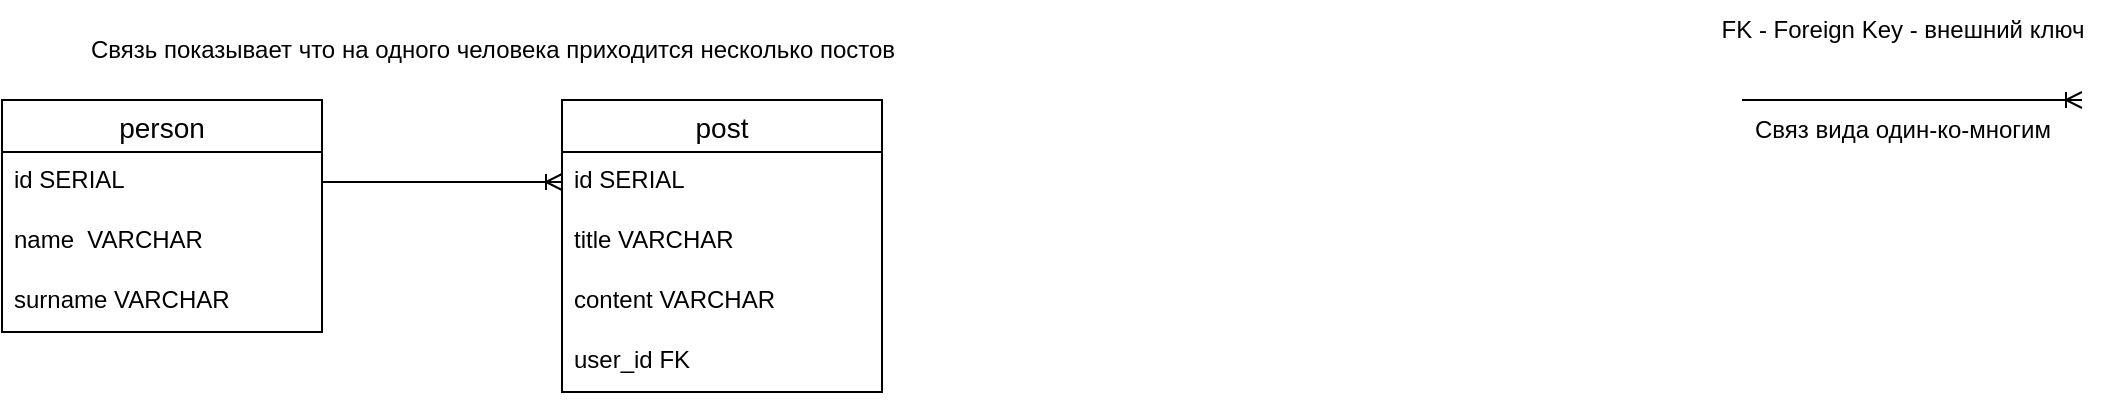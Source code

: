 <mxfile version="22.1.4" type="github">
  <diagram name="Page-1" id="7S5t7LPapnOhtMKpFzu6">
    <mxGraphModel dx="1195" dy="643" grid="1" gridSize="10" guides="1" tooltips="1" connect="1" arrows="1" fold="1" page="1" pageScale="1" pageWidth="1100" pageHeight="850" math="0" shadow="0">
      <root>
        <mxCell id="0" />
        <mxCell id="1" parent="0" />
        <mxCell id="TuhL-R9BCsj_GkGIMn1k-18" value="person" style="swimlane;fontStyle=0;childLayout=stackLayout;horizontal=1;startSize=26;horizontalStack=0;resizeParent=1;resizeParentMax=0;resizeLast=0;collapsible=1;marginBottom=0;align=center;fontSize=14;" vertex="1" parent="1">
          <mxGeometry x="30" y="50" width="160" height="116" as="geometry">
            <mxRectangle x="30" y="50" width="60" height="30" as="alternateBounds" />
          </mxGeometry>
        </mxCell>
        <mxCell id="TuhL-R9BCsj_GkGIMn1k-19" value="id SERIAL" style="text;strokeColor=none;fillColor=none;spacingLeft=4;spacingRight=4;overflow=hidden;rotatable=0;points=[[0,0.5],[1,0.5]];portConstraint=eastwest;fontSize=12;whiteSpace=wrap;html=1;" vertex="1" parent="TuhL-R9BCsj_GkGIMn1k-18">
          <mxGeometry y="26" width="160" height="30" as="geometry" />
        </mxCell>
        <mxCell id="TuhL-R9BCsj_GkGIMn1k-20" value="name&amp;nbsp; VARCHAR" style="text;strokeColor=none;fillColor=none;spacingLeft=4;spacingRight=4;overflow=hidden;rotatable=0;points=[[0,0.5],[1,0.5]];portConstraint=eastwest;fontSize=12;whiteSpace=wrap;html=1;" vertex="1" parent="TuhL-R9BCsj_GkGIMn1k-18">
          <mxGeometry y="56" width="160" height="30" as="geometry" />
        </mxCell>
        <mxCell id="TuhL-R9BCsj_GkGIMn1k-21" value="surname VARCHAR" style="text;strokeColor=none;fillColor=none;spacingLeft=4;spacingRight=4;overflow=hidden;rotatable=0;points=[[0,0.5],[1,0.5]];portConstraint=eastwest;fontSize=12;whiteSpace=wrap;html=1;" vertex="1" parent="TuhL-R9BCsj_GkGIMn1k-18">
          <mxGeometry y="86" width="160" height="30" as="geometry" />
        </mxCell>
        <mxCell id="TuhL-R9BCsj_GkGIMn1k-22" value="post" style="swimlane;fontStyle=0;childLayout=stackLayout;horizontal=1;startSize=26;horizontalStack=0;resizeParent=1;resizeParentMax=0;resizeLast=0;collapsible=1;marginBottom=0;align=center;fontSize=14;" vertex="1" parent="1">
          <mxGeometry x="310" y="50" width="160" height="146" as="geometry">
            <mxRectangle x="30" y="50" width="60" height="30" as="alternateBounds" />
          </mxGeometry>
        </mxCell>
        <mxCell id="TuhL-R9BCsj_GkGIMn1k-23" value="id SERIAL&lt;br&gt;" style="text;strokeColor=none;fillColor=none;spacingLeft=4;spacingRight=4;overflow=hidden;rotatable=0;points=[[0,0.5],[1,0.5]];portConstraint=eastwest;fontSize=12;whiteSpace=wrap;html=1;" vertex="1" parent="TuhL-R9BCsj_GkGIMn1k-22">
          <mxGeometry y="26" width="160" height="30" as="geometry" />
        </mxCell>
        <mxCell id="TuhL-R9BCsj_GkGIMn1k-24" value="title VARCHAR" style="text;strokeColor=none;fillColor=none;spacingLeft=4;spacingRight=4;overflow=hidden;rotatable=0;points=[[0,0.5],[1,0.5]];portConstraint=eastwest;fontSize=12;whiteSpace=wrap;html=1;" vertex="1" parent="TuhL-R9BCsj_GkGIMn1k-22">
          <mxGeometry y="56" width="160" height="30" as="geometry" />
        </mxCell>
        <mxCell id="TuhL-R9BCsj_GkGIMn1k-25" value="content VARCHAR" style="text;strokeColor=none;fillColor=none;spacingLeft=4;spacingRight=4;overflow=hidden;rotatable=0;points=[[0,0.5],[1,0.5]];portConstraint=eastwest;fontSize=12;whiteSpace=wrap;html=1;" vertex="1" parent="TuhL-R9BCsj_GkGIMn1k-22">
          <mxGeometry y="86" width="160" height="30" as="geometry" />
        </mxCell>
        <mxCell id="TuhL-R9BCsj_GkGIMn1k-28" value="user_id FK" style="text;strokeColor=none;fillColor=none;spacingLeft=4;spacingRight=4;overflow=hidden;rotatable=0;points=[[0,0.5],[1,0.5]];portConstraint=eastwest;fontSize=12;whiteSpace=wrap;html=1;" vertex="1" parent="TuhL-R9BCsj_GkGIMn1k-22">
          <mxGeometry y="116" width="160" height="30" as="geometry" />
        </mxCell>
        <mxCell id="TuhL-R9BCsj_GkGIMn1k-31" value="" style="edgeStyle=entityRelationEdgeStyle;fontSize=12;html=1;endArrow=ERoneToMany;rounded=0;entryX=0;entryY=0.5;entryDx=0;entryDy=0;exitX=1;exitY=0.5;exitDx=0;exitDy=0;" edge="1" parent="1" source="TuhL-R9BCsj_GkGIMn1k-19" target="TuhL-R9BCsj_GkGIMn1k-23">
          <mxGeometry width="100" height="100" relative="1" as="geometry">
            <mxPoint x="460" y="360" as="sourcePoint" />
            <mxPoint x="560" y="260" as="targetPoint" />
          </mxGeometry>
        </mxCell>
        <mxCell id="TuhL-R9BCsj_GkGIMn1k-32" value="FK - Foreign Key - внешний ключ" style="text;html=1;align=center;verticalAlign=middle;resizable=0;points=[];autosize=1;strokeColor=none;fillColor=none;" vertex="1" parent="1">
          <mxGeometry x="880" width="200" height="30" as="geometry" />
        </mxCell>
        <mxCell id="TuhL-R9BCsj_GkGIMn1k-33" value="" style="edgeStyle=entityRelationEdgeStyle;fontSize=12;html=1;endArrow=ERoneToMany;rounded=0;" edge="1" parent="1">
          <mxGeometry width="100" height="100" relative="1" as="geometry">
            <mxPoint x="900" y="50" as="sourcePoint" />
            <mxPoint x="1070" y="50" as="targetPoint" />
            <Array as="points">
              <mxPoint x="900" y="40" />
              <mxPoint x="1040" y="70" />
            </Array>
          </mxGeometry>
        </mxCell>
        <mxCell id="TuhL-R9BCsj_GkGIMn1k-34" value="Связ вида один-ко-многим" style="text;html=1;align=center;verticalAlign=middle;resizable=0;points=[];autosize=1;strokeColor=none;fillColor=none;" vertex="1" parent="1">
          <mxGeometry x="895" y="50" width="170" height="30" as="geometry" />
        </mxCell>
        <mxCell id="TuhL-R9BCsj_GkGIMn1k-36" value="Связь показывает что на одного человека приходится несколько постов" style="text;html=1;align=center;verticalAlign=middle;resizable=0;points=[];autosize=1;strokeColor=none;fillColor=none;" vertex="1" parent="1">
          <mxGeometry x="60" y="10" width="430" height="30" as="geometry" />
        </mxCell>
      </root>
    </mxGraphModel>
  </diagram>
</mxfile>
